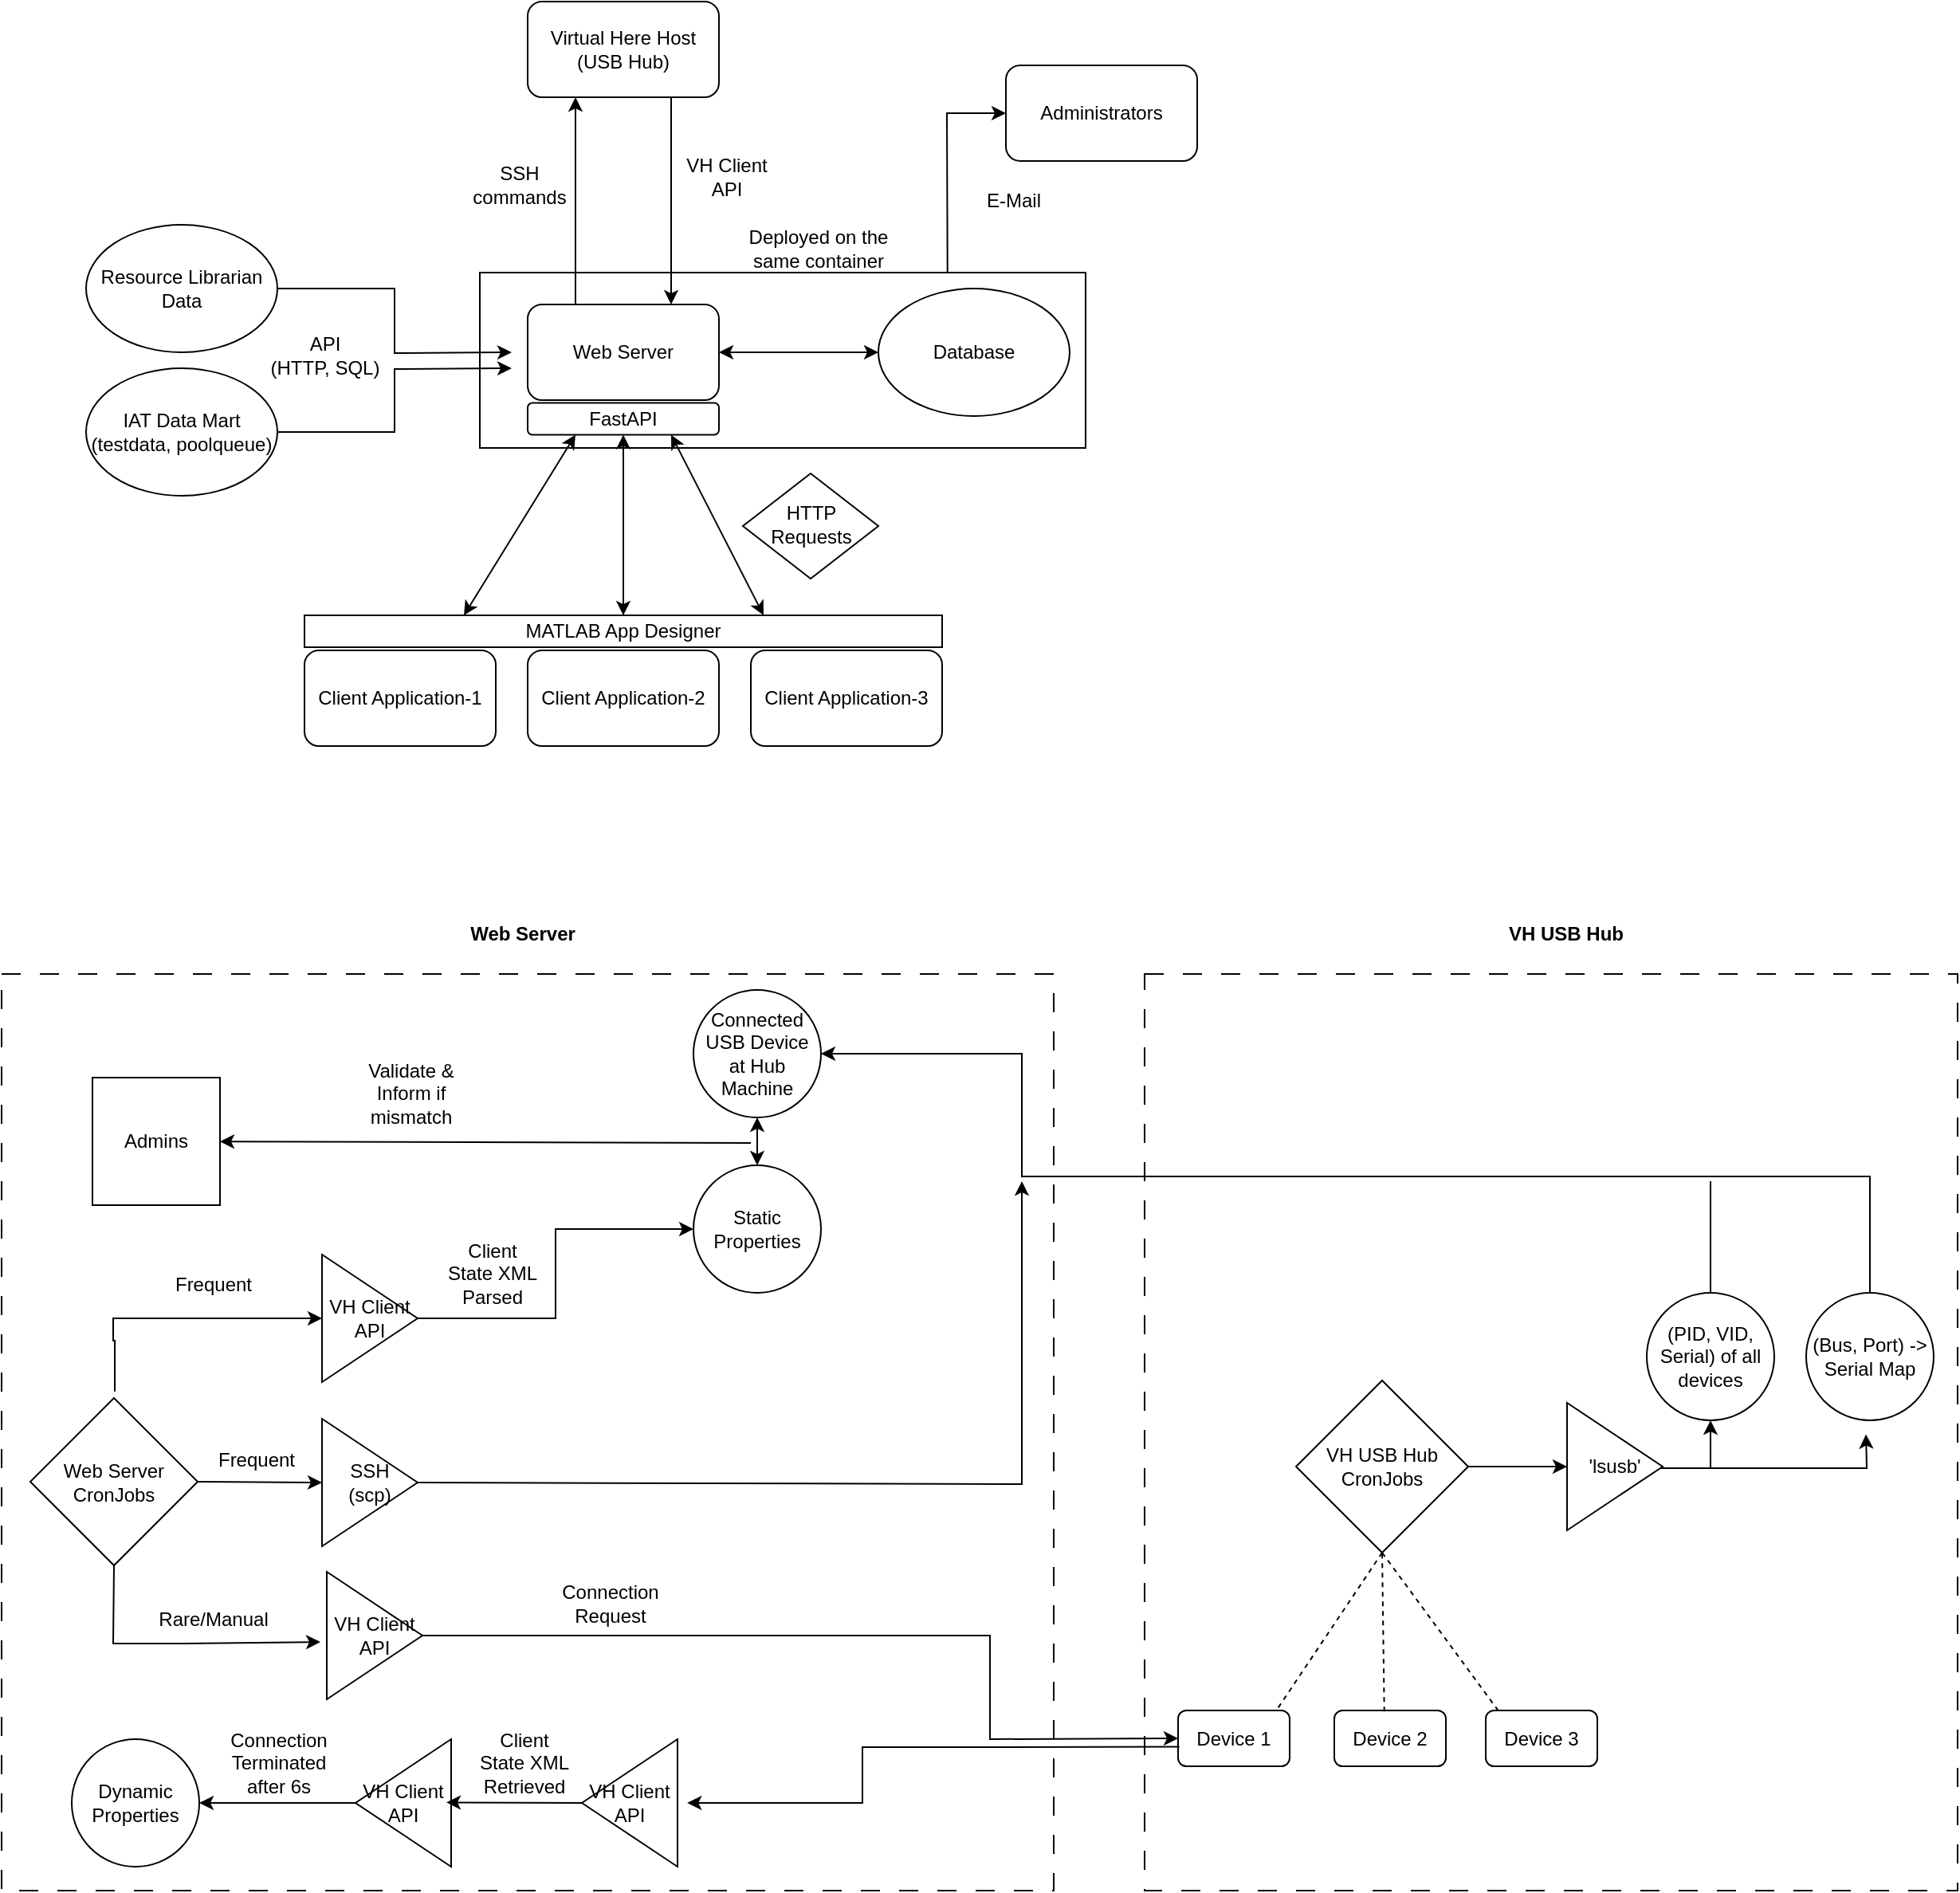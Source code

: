 <mxfile version="21.6.5" type="github">
  <diagram id="C5RBs43oDa-KdzZeNtuy" name="Page-1">
    <mxGraphModel dx="2510" dy="2099" grid="1" gridSize="10" guides="1" tooltips="1" connect="1" arrows="1" fold="1" page="1" pageScale="1" pageWidth="827" pageHeight="1169" math="0" shadow="0">
      <root>
        <mxCell id="WIyWlLk6GJQsqaUBKTNV-0" />
        <mxCell id="WIyWlLk6GJQsqaUBKTNV-1" parent="WIyWlLk6GJQsqaUBKTNV-0" />
        <mxCell id="Jobm1qy9OJEcAcUemoMd-0" value="Web Server" style="rounded=1;whiteSpace=wrap;html=1;" parent="WIyWlLk6GJQsqaUBKTNV-1" vertex="1">
          <mxGeometry x="310" y="160" width="120" height="60" as="geometry" />
        </mxCell>
        <mxCell id="Jobm1qy9OJEcAcUemoMd-1" value="Virtual Here Host (USB Hub)" style="rounded=1;whiteSpace=wrap;html=1;" parent="WIyWlLk6GJQsqaUBKTNV-1" vertex="1">
          <mxGeometry x="310" y="-30" width="120" height="60" as="geometry" />
        </mxCell>
        <mxCell id="Jobm1qy9OJEcAcUemoMd-2" value="Client Application-1" style="rounded=1;whiteSpace=wrap;html=1;" parent="WIyWlLk6GJQsqaUBKTNV-1" vertex="1">
          <mxGeometry x="170" y="377" width="120" height="60" as="geometry" />
        </mxCell>
        <mxCell id="Jobm1qy9OJEcAcUemoMd-3" value="Client Application-2" style="rounded=1;whiteSpace=wrap;html=1;" parent="WIyWlLk6GJQsqaUBKTNV-1" vertex="1">
          <mxGeometry x="310" y="377" width="120" height="60" as="geometry" />
        </mxCell>
        <mxCell id="Jobm1qy9OJEcAcUemoMd-4" value="Client Application-3" style="rounded=1;whiteSpace=wrap;html=1;" parent="WIyWlLk6GJQsqaUBKTNV-1" vertex="1">
          <mxGeometry x="450" y="377" width="120" height="60" as="geometry" />
        </mxCell>
        <mxCell id="Jobm1qy9OJEcAcUemoMd-6" value="" style="endArrow=classic;startArrow=classic;html=1;rounded=0;exitX=0.25;exitY=0;exitDx=0;exitDy=0;strokeWidth=1;entryX=0.25;entryY=1;entryDx=0;entryDy=0;" parent="WIyWlLk6GJQsqaUBKTNV-1" source="Jobm1qy9OJEcAcUemoMd-30" target="Jobm1qy9OJEcAcUemoMd-22" edge="1">
          <mxGeometry width="100" height="100" relative="1" as="geometry">
            <mxPoint x="380" y="170" as="sourcePoint" />
            <mxPoint x="340" y="230" as="targetPoint" />
          </mxGeometry>
        </mxCell>
        <mxCell id="Jobm1qy9OJEcAcUemoMd-7" value="" style="endArrow=classic;startArrow=classic;html=1;rounded=0;exitX=0.72;exitY=0;exitDx=0;exitDy=0;strokeWidth=1;entryX=0.75;entryY=1;entryDx=0;entryDy=0;exitPerimeter=0;" parent="WIyWlLk6GJQsqaUBKTNV-1" source="Jobm1qy9OJEcAcUemoMd-30" target="Jobm1qy9OJEcAcUemoMd-22" edge="1">
          <mxGeometry width="100" height="100" relative="1" as="geometry">
            <mxPoint x="240" y="290" as="sourcePoint" />
            <mxPoint x="410" y="250" as="targetPoint" />
          </mxGeometry>
        </mxCell>
        <mxCell id="Jobm1qy9OJEcAcUemoMd-8" value="" style="endArrow=classic;startArrow=classic;html=1;rounded=0;entryX=0.5;entryY=0;entryDx=0;entryDy=0;exitX=0.5;exitY=1;exitDx=0;exitDy=0;strokeWidth=1;" parent="WIyWlLk6GJQsqaUBKTNV-1" source="Jobm1qy9OJEcAcUemoMd-22" target="Jobm1qy9OJEcAcUemoMd-30" edge="1">
          <mxGeometry width="100" height="100" relative="1" as="geometry">
            <mxPoint x="380" y="170" as="sourcePoint" />
            <mxPoint x="380" y="110" as="targetPoint" />
          </mxGeometry>
        </mxCell>
        <mxCell id="Jobm1qy9OJEcAcUemoMd-10" value="Database" style="ellipse;whiteSpace=wrap;html=1;" parent="WIyWlLk6GJQsqaUBKTNV-1" vertex="1">
          <mxGeometry x="530" y="150" width="120" height="80" as="geometry" />
        </mxCell>
        <mxCell id="Jobm1qy9OJEcAcUemoMd-11" value="" style="endArrow=classic;startArrow=classic;html=1;rounded=0;entryX=0;entryY=0.5;entryDx=0;entryDy=0;exitX=1;exitY=0.5;exitDx=0;exitDy=0;" parent="WIyWlLk6GJQsqaUBKTNV-1" source="Jobm1qy9OJEcAcUemoMd-0" target="Jobm1qy9OJEcAcUemoMd-10" edge="1">
          <mxGeometry width="100" height="100" relative="1" as="geometry">
            <mxPoint x="430" y="200" as="sourcePoint" />
            <mxPoint x="530" y="100" as="targetPoint" />
          </mxGeometry>
        </mxCell>
        <mxCell id="Jobm1qy9OJEcAcUemoMd-18" style="edgeStyle=orthogonalEdgeStyle;rounded=0;orthogonalLoop=1;jettySize=auto;html=1;exitX=1;exitY=0.5;exitDx=0;exitDy=0;" parent="WIyWlLk6GJQsqaUBKTNV-1" source="Jobm1qy9OJEcAcUemoMd-15" edge="1">
          <mxGeometry relative="1" as="geometry">
            <mxPoint x="300" y="190" as="targetPoint" />
          </mxGeometry>
        </mxCell>
        <mxCell id="Jobm1qy9OJEcAcUemoMd-15" value="Resource Librarian Data" style="ellipse;whiteSpace=wrap;html=1;" parent="WIyWlLk6GJQsqaUBKTNV-1" vertex="1">
          <mxGeometry x="33" y="110" width="120" height="80" as="geometry" />
        </mxCell>
        <mxCell id="Jobm1qy9OJEcAcUemoMd-19" style="edgeStyle=orthogonalEdgeStyle;rounded=0;orthogonalLoop=1;jettySize=auto;html=1;exitX=1;exitY=0.5;exitDx=0;exitDy=0;" parent="WIyWlLk6GJQsqaUBKTNV-1" source="Jobm1qy9OJEcAcUemoMd-16" edge="1">
          <mxGeometry relative="1" as="geometry">
            <mxPoint x="300" y="200" as="targetPoint" />
          </mxGeometry>
        </mxCell>
        <mxCell id="Jobm1qy9OJEcAcUemoMd-16" value="IAT Data Mart&lt;br&gt;(testdata, poolqueue)" style="ellipse;whiteSpace=wrap;html=1;" parent="WIyWlLk6GJQsqaUBKTNV-1" vertex="1">
          <mxGeometry x="33" y="200" width="120" height="80" as="geometry" />
        </mxCell>
        <mxCell id="Jobm1qy9OJEcAcUemoMd-20" value="&lt;div&gt;API&lt;/div&gt;&lt;div&gt;(HTTP, SQL)&lt;br&gt;&lt;/div&gt;" style="text;html=1;strokeColor=none;fillColor=none;align=center;verticalAlign=middle;whiteSpace=wrap;rounded=0;" parent="WIyWlLk6GJQsqaUBKTNV-1" vertex="1">
          <mxGeometry x="143" y="177" width="80" height="30" as="geometry" />
        </mxCell>
        <mxCell id="Jobm1qy9OJEcAcUemoMd-22" value="FastAPI" style="rounded=1;whiteSpace=wrap;html=1;" parent="WIyWlLk6GJQsqaUBKTNV-1" vertex="1">
          <mxGeometry x="310" y="221.75" width="120" height="20" as="geometry" />
        </mxCell>
        <mxCell id="Jobm1qy9OJEcAcUemoMd-24" value="" style="endArrow=classic;html=1;rounded=0;exitX=0.75;exitY=1;exitDx=0;exitDy=0;" parent="WIyWlLk6GJQsqaUBKTNV-1" source="Jobm1qy9OJEcAcUemoMd-1" edge="1">
          <mxGeometry width="50" height="50" relative="1" as="geometry">
            <mxPoint x="350" y="220" as="sourcePoint" />
            <mxPoint x="400" y="160" as="targetPoint" />
          </mxGeometry>
        </mxCell>
        <mxCell id="Jobm1qy9OJEcAcUemoMd-25" value="" style="endArrow=classic;html=1;rounded=0;entryX=0.25;entryY=1;entryDx=0;entryDy=0;exitX=0.25;exitY=0;exitDx=0;exitDy=0;" parent="WIyWlLk6GJQsqaUBKTNV-1" source="Jobm1qy9OJEcAcUemoMd-0" target="Jobm1qy9OJEcAcUemoMd-1" edge="1">
          <mxGeometry width="50" height="50" relative="1" as="geometry">
            <mxPoint x="419.398" y="130" as="sourcePoint" />
            <mxPoint x="340" y="160" as="targetPoint" />
          </mxGeometry>
        </mxCell>
        <mxCell id="Jobm1qy9OJEcAcUemoMd-26" value="VH Client API" style="text;html=1;strokeColor=none;fillColor=none;align=center;verticalAlign=middle;whiteSpace=wrap;rounded=0;" parent="WIyWlLk6GJQsqaUBKTNV-1" vertex="1">
          <mxGeometry x="400" y="65" width="70" height="30" as="geometry" />
        </mxCell>
        <mxCell id="Jobm1qy9OJEcAcUemoMd-30" value="MATLAB App Designer" style="rounded=0;whiteSpace=wrap;html=1;" parent="WIyWlLk6GJQsqaUBKTNV-1" vertex="1">
          <mxGeometry x="170" y="355" width="400" height="20" as="geometry" />
        </mxCell>
        <mxCell id="CO-es9w0p4yVsREzBK4z-0" value="" style="rounded=0;whiteSpace=wrap;html=1;fillColor=none;" parent="WIyWlLk6GJQsqaUBKTNV-1" vertex="1">
          <mxGeometry x="280" y="140" width="380" height="110" as="geometry" />
        </mxCell>
        <mxCell id="CO-es9w0p4yVsREzBK4z-1" value="Deployed on the same container" style="text;html=1;strokeColor=none;fillColor=none;align=center;verticalAlign=middle;whiteSpace=wrap;rounded=0;" parent="WIyWlLk6GJQsqaUBKTNV-1" vertex="1">
          <mxGeometry x="445" y="110" width="95" height="30" as="geometry" />
        </mxCell>
        <mxCell id="CO-es9w0p4yVsREzBK4z-2" value="" style="endArrow=classic;html=1;rounded=0;exitX=0.772;exitY=0;exitDx=0;exitDy=0;entryX=0;entryY=0.5;entryDx=0;entryDy=0;exitPerimeter=0;" parent="WIyWlLk6GJQsqaUBKTNV-1" source="CO-es9w0p4yVsREzBK4z-0" target="CO-es9w0p4yVsREzBK4z-3" edge="1">
          <mxGeometry width="50" height="50" relative="1" as="geometry">
            <mxPoint x="360" y="270" as="sourcePoint" />
            <mxPoint x="480" y="60" as="targetPoint" />
            <Array as="points">
              <mxPoint x="573" y="40" />
            </Array>
          </mxGeometry>
        </mxCell>
        <mxCell id="CO-es9w0p4yVsREzBK4z-3" value="Administrators" style="rounded=1;whiteSpace=wrap;html=1;" parent="WIyWlLk6GJQsqaUBKTNV-1" vertex="1">
          <mxGeometry x="610" y="10" width="120" height="60" as="geometry" />
        </mxCell>
        <mxCell id="CO-es9w0p4yVsREzBK4z-4" value="SSH commands" style="text;html=1;strokeColor=none;fillColor=none;align=center;verticalAlign=middle;whiteSpace=wrap;rounded=0;" parent="WIyWlLk6GJQsqaUBKTNV-1" vertex="1">
          <mxGeometry x="270" y="70" width="70" height="30" as="geometry" />
        </mxCell>
        <mxCell id="CO-es9w0p4yVsREzBK4z-5" value="E-Mail" style="text;html=1;strokeColor=none;fillColor=none;align=center;verticalAlign=middle;whiteSpace=wrap;rounded=0;" parent="WIyWlLk6GJQsqaUBKTNV-1" vertex="1">
          <mxGeometry x="580" y="80" width="70" height="30" as="geometry" />
        </mxCell>
        <mxCell id="CO-es9w0p4yVsREzBK4z-7" value="HTTP Requests" style="text;html=1;strokeColor=none;fillColor=none;align=center;verticalAlign=middle;whiteSpace=wrap;rounded=0;" parent="WIyWlLk6GJQsqaUBKTNV-1" vertex="1">
          <mxGeometry x="457.5" y="283" width="60" height="30" as="geometry" />
        </mxCell>
        <mxCell id="CO-es9w0p4yVsREzBK4z-8" value="" style="rhombus;whiteSpace=wrap;html=1;fillColor=none;" parent="WIyWlLk6GJQsqaUBKTNV-1" vertex="1">
          <mxGeometry x="445" y="266" width="85" height="66" as="geometry" />
        </mxCell>
        <mxCell id="fZKPGA1pp6T9xWRQY4MH-2" style="edgeStyle=orthogonalEdgeStyle;rounded=0;orthogonalLoop=1;jettySize=auto;html=1;exitX=0.505;exitY=-0.039;exitDx=0;exitDy=0;entryX=0;entryY=0.5;entryDx=0;entryDy=0;exitPerimeter=0;" parent="WIyWlLk6GJQsqaUBKTNV-1" source="wsMjncvwx1K18ZFCIJpQ-1" target="fZKPGA1pp6T9xWRQY4MH-1" edge="1">
          <mxGeometry relative="1" as="geometry">
            <mxPoint x="75" y="905" as="sourcePoint" />
            <Array as="points">
              <mxPoint x="50" y="810" />
            </Array>
          </mxGeometry>
        </mxCell>
        <mxCell id="zpjMfxtsOaSK0m3NKGrJ-2" value="Static Properties" style="ellipse;whiteSpace=wrap;html=1;aspect=fixed;" parent="WIyWlLk6GJQsqaUBKTNV-1" vertex="1">
          <mxGeometry x="414" y="700" width="80" height="80" as="geometry" />
        </mxCell>
        <mxCell id="fZKPGA1pp6T9xWRQY4MH-3" style="edgeStyle=orthogonalEdgeStyle;rounded=0;orthogonalLoop=1;jettySize=auto;html=1;exitX=1;exitY=0.5;exitDx=0;exitDy=0;" parent="WIyWlLk6GJQsqaUBKTNV-1" source="fZKPGA1pp6T9xWRQY4MH-1" target="zpjMfxtsOaSK0m3NKGrJ-2" edge="1">
          <mxGeometry relative="1" as="geometry" />
        </mxCell>
        <mxCell id="fZKPGA1pp6T9xWRQY4MH-1" value="VH Client API" style="triangle;whiteSpace=wrap;html=1;" parent="WIyWlLk6GJQsqaUBKTNV-1" vertex="1">
          <mxGeometry x="181" y="756" width="60" height="80" as="geometry" />
        </mxCell>
        <mxCell id="fZKPGA1pp6T9xWRQY4MH-8" value="" style="endArrow=none;dashed=1;html=1;rounded=0;exitX=0.5;exitY=1;exitDx=0;exitDy=0;entryX=0.138;entryY=0.073;entryDx=0;entryDy=0;entryPerimeter=0;" parent="WIyWlLk6GJQsqaUBKTNV-1" edge="1" target="wsMjncvwx1K18ZFCIJpQ-0" source="wsMjncvwx1K18ZFCIJpQ-10">
          <mxGeometry width="50" height="50" relative="1" as="geometry">
            <mxPoint x="849.8" y="996.62" as="sourcePoint" />
            <mxPoint x="818" y="882" as="targetPoint" />
          </mxGeometry>
        </mxCell>
        <mxCell id="wsMjncvwx1K18ZFCIJpQ-0" value="Device 3" style="rounded=1;whiteSpace=wrap;html=1;" vertex="1" parent="WIyWlLk6GJQsqaUBKTNV-1">
          <mxGeometry x="911" y="1042" width="70" height="35" as="geometry" />
        </mxCell>
        <mxCell id="wsMjncvwx1K18ZFCIJpQ-1" value="Web Server CronJobs" style="rhombus;whiteSpace=wrap;html=1;" vertex="1" parent="WIyWlLk6GJQsqaUBKTNV-1">
          <mxGeometry x="-2" y="846" width="105" height="105" as="geometry" />
        </mxCell>
        <mxCell id="wsMjncvwx1K18ZFCIJpQ-2" value="Device 2" style="rounded=1;whiteSpace=wrap;html=1;" vertex="1" parent="WIyWlLk6GJQsqaUBKTNV-1">
          <mxGeometry x="816" y="1042" width="70" height="35" as="geometry" />
        </mxCell>
        <mxCell id="wsMjncvwx1K18ZFCIJpQ-3" value="Device 1" style="rounded=1;whiteSpace=wrap;html=1;" vertex="1" parent="WIyWlLk6GJQsqaUBKTNV-1">
          <mxGeometry x="718" y="1042" width="70" height="35" as="geometry" />
        </mxCell>
        <mxCell id="wsMjncvwx1K18ZFCIJpQ-4" value="" style="endArrow=none;dashed=1;html=1;rounded=0;exitX=0.5;exitY=1;exitDx=0;exitDy=0;entryX=0.89;entryY=-0.027;entryDx=0;entryDy=0;entryPerimeter=0;" edge="1" parent="WIyWlLk6GJQsqaUBKTNV-1" source="wsMjncvwx1K18ZFCIJpQ-10" target="wsMjncvwx1K18ZFCIJpQ-3">
          <mxGeometry width="50" height="50" relative="1" as="geometry">
            <mxPoint x="848" y="992" as="sourcePoint" />
            <mxPoint x="832.5" y="1006" as="targetPoint" />
          </mxGeometry>
        </mxCell>
        <mxCell id="wsMjncvwx1K18ZFCIJpQ-6" value="" style="endArrow=none;dashed=1;html=1;rounded=0;exitX=0.448;exitY=0.018;exitDx=0;exitDy=0;exitPerimeter=0;entryX=0.5;entryY=1;entryDx=0;entryDy=0;" edge="1" parent="WIyWlLk6GJQsqaUBKTNV-1" source="wsMjncvwx1K18ZFCIJpQ-2" target="wsMjncvwx1K18ZFCIJpQ-10">
          <mxGeometry width="50" height="50" relative="1" as="geometry">
            <mxPoint x="758" y="962" as="sourcePoint" />
            <mxPoint x="848" y="992" as="targetPoint" />
          </mxGeometry>
        </mxCell>
        <mxCell id="wsMjncvwx1K18ZFCIJpQ-10" value="VH USB Hub CronJobs" style="rhombus;whiteSpace=wrap;html=1;" vertex="1" parent="WIyWlLk6GJQsqaUBKTNV-1">
          <mxGeometry x="792" y="835" width="108" height="108" as="geometry" />
        </mxCell>
        <mxCell id="wsMjncvwx1K18ZFCIJpQ-11" value="VH Client API" style="triangle;whiteSpace=wrap;html=1;" vertex="1" parent="WIyWlLk6GJQsqaUBKTNV-1">
          <mxGeometry x="184" y="955" width="60" height="80" as="geometry" />
        </mxCell>
        <mxCell id="wsMjncvwx1K18ZFCIJpQ-12" value="" style="endArrow=classic;html=1;rounded=0;exitX=0.5;exitY=1;exitDx=0;exitDy=0;" edge="1" parent="WIyWlLk6GJQsqaUBKTNV-1" source="wsMjncvwx1K18ZFCIJpQ-1">
          <mxGeometry width="50" height="50" relative="1" as="geometry">
            <mxPoint x="355" y="930" as="sourcePoint" />
            <mxPoint x="180" y="999" as="targetPoint" />
            <Array as="points">
              <mxPoint x="50" y="1000" />
              <mxPoint x="95" y="1000" />
            </Array>
          </mxGeometry>
        </mxCell>
        <mxCell id="wsMjncvwx1K18ZFCIJpQ-13" value="" style="endArrow=classic;html=1;rounded=0;exitX=1;exitY=0.5;exitDx=0;exitDy=0;entryX=0;entryY=0.5;entryDx=0;entryDy=0;" edge="1" parent="WIyWlLk6GJQsqaUBKTNV-1" source="wsMjncvwx1K18ZFCIJpQ-11" target="wsMjncvwx1K18ZFCIJpQ-3">
          <mxGeometry width="50" height="50" relative="1" as="geometry">
            <mxPoint x="350" y="1000" as="sourcePoint" />
            <mxPoint x="400" y="950" as="targetPoint" />
            <Array as="points">
              <mxPoint x="600" y="995" />
              <mxPoint x="600" y="1060" />
            </Array>
          </mxGeometry>
        </mxCell>
        <mxCell id="wsMjncvwx1K18ZFCIJpQ-14" value="" style="endArrow=classic;html=1;rounded=0;entryX=-0.102;entryY=0.5;entryDx=0;entryDy=0;entryPerimeter=0;exitX=0.012;exitY=0.651;exitDx=0;exitDy=0;exitPerimeter=0;" edge="1" parent="WIyWlLk6GJQsqaUBKTNV-1" source="wsMjncvwx1K18ZFCIJpQ-3" target="wsMjncvwx1K18ZFCIJpQ-20">
          <mxGeometry width="50" height="50" relative="1" as="geometry">
            <mxPoint x="569.52" y="1000" as="sourcePoint" />
            <mxPoint x="569.52" y="1100" as="targetPoint" />
            <Array as="points">
              <mxPoint x="600" y="1065" />
              <mxPoint x="520" y="1065" />
              <mxPoint x="520" y="1100" />
              <mxPoint x="500" y="1100" />
            </Array>
          </mxGeometry>
        </mxCell>
        <mxCell id="wsMjncvwx1K18ZFCIJpQ-15" value="Dynamic Properties" style="ellipse;whiteSpace=wrap;html=1;direction=east;" vertex="1" parent="WIyWlLk6GJQsqaUBKTNV-1">
          <mxGeometry x="24" y="1060" width="80" height="80" as="geometry" />
        </mxCell>
        <mxCell id="wsMjncvwx1K18ZFCIJpQ-16" value="Connection Request" style="text;html=1;strokeColor=none;fillColor=none;align=center;verticalAlign=middle;whiteSpace=wrap;rounded=0;" vertex="1" parent="WIyWlLk6GJQsqaUBKTNV-1">
          <mxGeometry x="332" y="960" width="60" height="30" as="geometry" />
        </mxCell>
        <mxCell id="wsMjncvwx1K18ZFCIJpQ-19" value="Client State XML Parsed" style="text;html=1;strokeColor=none;fillColor=none;align=center;verticalAlign=middle;whiteSpace=wrap;rounded=0;" vertex="1" parent="WIyWlLk6GJQsqaUBKTNV-1">
          <mxGeometry x="258" y="753" width="60" height="30" as="geometry" />
        </mxCell>
        <mxCell id="wsMjncvwx1K18ZFCIJpQ-20" value="VH Client API" style="triangle;whiteSpace=wrap;html=1;direction=west;" vertex="1" parent="WIyWlLk6GJQsqaUBKTNV-1">
          <mxGeometry x="344" y="1060" width="60" height="80" as="geometry" />
        </mxCell>
        <mxCell id="wsMjncvwx1K18ZFCIJpQ-23" value="VH Client API" style="triangle;whiteSpace=wrap;html=1;direction=west;" vertex="1" parent="WIyWlLk6GJQsqaUBKTNV-1">
          <mxGeometry x="202" y="1060" width="60" height="80" as="geometry" />
        </mxCell>
        <mxCell id="wsMjncvwx1K18ZFCIJpQ-24" value="Connection Terminated after 6s" style="text;html=1;strokeColor=none;fillColor=none;align=center;verticalAlign=middle;whiteSpace=wrap;rounded=0;direction=east;" vertex="1" parent="WIyWlLk6GJQsqaUBKTNV-1">
          <mxGeometry x="124" y="1060" width="60" height="30" as="geometry" />
        </mxCell>
        <mxCell id="wsMjncvwx1K18ZFCIJpQ-25" value="Client State XML Retrieved" style="text;html=1;strokeColor=none;fillColor=none;align=center;verticalAlign=middle;whiteSpace=wrap;rounded=0;direction=east;" vertex="1" parent="WIyWlLk6GJQsqaUBKTNV-1">
          <mxGeometry x="278" y="1060" width="60" height="30" as="geometry" />
        </mxCell>
        <mxCell id="wsMjncvwx1K18ZFCIJpQ-28" value="" style="endArrow=classic;html=1;rounded=0;exitX=1;exitY=0.5;exitDx=0;exitDy=0;entryX=0.05;entryY=0.504;entryDx=0;entryDy=0;entryPerimeter=0;" edge="1" parent="WIyWlLk6GJQsqaUBKTNV-1" source="wsMjncvwx1K18ZFCIJpQ-20" target="wsMjncvwx1K18ZFCIJpQ-23">
          <mxGeometry width="50" height="50" relative="1" as="geometry">
            <mxPoint x="407" y="1040" as="sourcePoint" />
            <mxPoint x="457" y="990" as="targetPoint" />
          </mxGeometry>
        </mxCell>
        <mxCell id="wsMjncvwx1K18ZFCIJpQ-29" value="" style="endArrow=classic;html=1;rounded=0;entryX=1;entryY=0.5;entryDx=0;entryDy=0;exitX=1;exitY=0.5;exitDx=0;exitDy=0;" edge="1" parent="WIyWlLk6GJQsqaUBKTNV-1" source="wsMjncvwx1K18ZFCIJpQ-23" target="wsMjncvwx1K18ZFCIJpQ-15">
          <mxGeometry width="50" height="50" relative="1" as="geometry">
            <mxPoint x="107" y="1160" as="sourcePoint" />
            <mxPoint x="157" y="1110" as="targetPoint" />
          </mxGeometry>
        </mxCell>
        <mxCell id="wsMjncvwx1K18ZFCIJpQ-30" value="" style="endArrow=classic;html=1;rounded=0;entryX=0.5;entryY=1;entryDx=0;entryDy=0;" edge="1" parent="WIyWlLk6GJQsqaUBKTNV-1" target="wsMjncvwx1K18ZFCIJpQ-34">
          <mxGeometry width="50" height="50" relative="1" as="geometry">
            <mxPoint x="982" y="890" as="sourcePoint" />
            <mxPoint x="1052" y="935" as="targetPoint" />
            <Array as="points">
              <mxPoint x="1052" y="890" />
            </Array>
          </mxGeometry>
        </mxCell>
        <mxCell id="wsMjncvwx1K18ZFCIJpQ-31" value="&#39;lsusb&#39;" style="triangle;whiteSpace=wrap;html=1;" vertex="1" parent="WIyWlLk6GJQsqaUBKTNV-1">
          <mxGeometry x="962" y="849" width="60" height="80" as="geometry" />
        </mxCell>
        <mxCell id="wsMjncvwx1K18ZFCIJpQ-32" value="" style="endArrow=classic;html=1;rounded=0;exitX=1;exitY=0.5;exitDx=0;exitDy=0;" edge="1" parent="WIyWlLk6GJQsqaUBKTNV-1" source="wsMjncvwx1K18ZFCIJpQ-10" target="wsMjncvwx1K18ZFCIJpQ-31">
          <mxGeometry width="50" height="50" relative="1" as="geometry">
            <mxPoint x="906" y="865" as="sourcePoint" />
            <mxPoint x="956" y="815" as="targetPoint" />
          </mxGeometry>
        </mxCell>
        <mxCell id="wsMjncvwx1K18ZFCIJpQ-34" value="(PID, VID, Serial) of all devices" style="ellipse;whiteSpace=wrap;html=1;aspect=fixed;" vertex="1" parent="WIyWlLk6GJQsqaUBKTNV-1">
          <mxGeometry x="1012" y="780" width="80" height="80" as="geometry" />
        </mxCell>
        <mxCell id="wsMjncvwx1K18ZFCIJpQ-36" value="(Bus, Port) -&amp;gt; Serial Map" style="ellipse;whiteSpace=wrap;html=1;" vertex="1" parent="WIyWlLk6GJQsqaUBKTNV-1">
          <mxGeometry x="1112" y="780" width="80" height="80" as="geometry" />
        </mxCell>
        <mxCell id="wsMjncvwx1K18ZFCIJpQ-38" value="" style="endArrow=classic;html=1;rounded=0;entryX=0.469;entryY=1.11;entryDx=0;entryDy=0;entryPerimeter=0;" edge="1" parent="WIyWlLk6GJQsqaUBKTNV-1" target="wsMjncvwx1K18ZFCIJpQ-36">
          <mxGeometry width="50" height="50" relative="1" as="geometry">
            <mxPoint x="1052" y="890" as="sourcePoint" />
            <mxPoint x="1102" y="845" as="targetPoint" />
            <Array as="points">
              <mxPoint x="1150" y="890" />
            </Array>
          </mxGeometry>
        </mxCell>
        <mxCell id="wsMjncvwx1K18ZFCIJpQ-41" value="" style="endArrow=none;html=1;rounded=0;exitX=0.5;exitY=0;exitDx=0;exitDy=0;" edge="1" parent="WIyWlLk6GJQsqaUBKTNV-1" source="wsMjncvwx1K18ZFCIJpQ-34">
          <mxGeometry width="50" height="50" relative="1" as="geometry">
            <mxPoint x="1002" y="795" as="sourcePoint" />
            <mxPoint x="1052" y="710" as="targetPoint" />
          </mxGeometry>
        </mxCell>
        <mxCell id="wsMjncvwx1K18ZFCIJpQ-42" value="SSH &lt;br&gt;(scp)" style="triangle;whiteSpace=wrap;html=1;" vertex="1" parent="WIyWlLk6GJQsqaUBKTNV-1">
          <mxGeometry x="181" y="859" width="60" height="80" as="geometry" />
        </mxCell>
        <mxCell id="wsMjncvwx1K18ZFCIJpQ-43" value="" style="endArrow=classic;html=1;rounded=0;exitX=1;exitY=0.5;exitDx=0;exitDy=0;entryX=0;entryY=0.5;entryDx=0;entryDy=0;" edge="1" parent="WIyWlLk6GJQsqaUBKTNV-1" source="wsMjncvwx1K18ZFCIJpQ-1" target="wsMjncvwx1K18ZFCIJpQ-42">
          <mxGeometry width="50" height="50" relative="1" as="geometry">
            <mxPoint x="105" y="900" as="sourcePoint" />
            <mxPoint x="155" y="850" as="targetPoint" />
          </mxGeometry>
        </mxCell>
        <mxCell id="wsMjncvwx1K18ZFCIJpQ-44" value="" style="endArrow=classic;html=1;rounded=0;exitX=1;exitY=0.5;exitDx=0;exitDy=0;" edge="1" parent="WIyWlLk6GJQsqaUBKTNV-1" source="wsMjncvwx1K18ZFCIJpQ-42">
          <mxGeometry width="50" height="50" relative="1" as="geometry">
            <mxPoint x="267" y="900" as="sourcePoint" />
            <mxPoint x="620" y="710" as="targetPoint" />
            <Array as="points">
              <mxPoint x="620" y="900" />
            </Array>
          </mxGeometry>
        </mxCell>
        <mxCell id="wsMjncvwx1K18ZFCIJpQ-46" value="" style="endArrow=classic;html=1;rounded=0;exitX=0.5;exitY=0;exitDx=0;exitDy=0;" edge="1" parent="WIyWlLk6GJQsqaUBKTNV-1" source="wsMjncvwx1K18ZFCIJpQ-36" target="wsMjncvwx1K18ZFCIJpQ-45">
          <mxGeometry width="50" height="50" relative="1" as="geometry">
            <mxPoint x="1152" y="780" as="sourcePoint" />
            <mxPoint x="290" y="707" as="targetPoint" />
            <Array as="points">
              <mxPoint x="1152" y="707" />
              <mxPoint x="1114" y="707" />
              <mxPoint x="1088" y="707" />
              <mxPoint x="1050" y="707" />
              <mxPoint x="950" y="707" />
              <mxPoint x="910" y="707" />
              <mxPoint x="870" y="707" />
              <mxPoint x="790" y="707" />
              <mxPoint x="620" y="707" />
              <mxPoint x="620" y="630" />
            </Array>
          </mxGeometry>
        </mxCell>
        <mxCell id="wsMjncvwx1K18ZFCIJpQ-45" value="Connected USB Device at Hub Machine" style="ellipse;whiteSpace=wrap;html=1;aspect=fixed;" vertex="1" parent="WIyWlLk6GJQsqaUBKTNV-1">
          <mxGeometry x="414" y="590" width="80" height="80" as="geometry" />
        </mxCell>
        <mxCell id="wsMjncvwx1K18ZFCIJpQ-48" value="" style="endArrow=classic;startArrow=classic;html=1;rounded=0;entryX=0.5;entryY=1;entryDx=0;entryDy=0;exitX=0.5;exitY=0;exitDx=0;exitDy=0;" edge="1" parent="WIyWlLk6GJQsqaUBKTNV-1" source="zpjMfxtsOaSK0m3NKGrJ-2" target="wsMjncvwx1K18ZFCIJpQ-45">
          <mxGeometry width="50" height="50" relative="1" as="geometry">
            <mxPoint x="353" y="730" as="sourcePoint" />
            <mxPoint x="403" y="680" as="targetPoint" />
          </mxGeometry>
        </mxCell>
        <mxCell id="wsMjncvwx1K18ZFCIJpQ-49" value="" style="endArrow=classic;html=1;rounded=0;" edge="1" parent="WIyWlLk6GJQsqaUBKTNV-1" target="wsMjncvwx1K18ZFCIJpQ-52">
          <mxGeometry width="50" height="50" relative="1" as="geometry">
            <mxPoint x="450" y="686" as="sourcePoint" />
            <mxPoint x="284" y="686" as="targetPoint" />
          </mxGeometry>
        </mxCell>
        <mxCell id="wsMjncvwx1K18ZFCIJpQ-52" value="Admins" style="whiteSpace=wrap;html=1;aspect=fixed;" vertex="1" parent="WIyWlLk6GJQsqaUBKTNV-1">
          <mxGeometry x="37" y="645" width="80" height="80" as="geometry" />
        </mxCell>
        <mxCell id="wsMjncvwx1K18ZFCIJpQ-53" value="Validate &amp;amp; Inform if mismatch" style="text;html=1;strokeColor=none;fillColor=none;align=center;verticalAlign=middle;whiteSpace=wrap;rounded=0;" vertex="1" parent="WIyWlLk6GJQsqaUBKTNV-1">
          <mxGeometry x="207" y="640" width="60" height="30" as="geometry" />
        </mxCell>
        <mxCell id="wsMjncvwx1K18ZFCIJpQ-54" value="Frequent" style="text;html=1;strokeColor=none;fillColor=none;align=center;verticalAlign=middle;whiteSpace=wrap;rounded=0;" vertex="1" parent="WIyWlLk6GJQsqaUBKTNV-1">
          <mxGeometry x="83" y="760" width="60" height="30" as="geometry" />
        </mxCell>
        <mxCell id="wsMjncvwx1K18ZFCIJpQ-55" value="Frequent" style="text;html=1;strokeColor=none;fillColor=none;align=center;verticalAlign=middle;whiteSpace=wrap;rounded=0;" vertex="1" parent="WIyWlLk6GJQsqaUBKTNV-1">
          <mxGeometry x="110" y="870" width="60" height="30" as="geometry" />
        </mxCell>
        <mxCell id="wsMjncvwx1K18ZFCIJpQ-57" value="Rare/Manual" style="text;html=1;strokeColor=none;fillColor=none;align=center;verticalAlign=middle;whiteSpace=wrap;rounded=0;" vertex="1" parent="WIyWlLk6GJQsqaUBKTNV-1">
          <mxGeometry x="83" y="970" width="60" height="30" as="geometry" />
        </mxCell>
        <mxCell id="wsMjncvwx1K18ZFCIJpQ-58" value="" style="rounded=0;whiteSpace=wrap;html=1;fillColor=none;dashed=1;dashPattern=12 12;" vertex="1" parent="WIyWlLk6GJQsqaUBKTNV-1">
          <mxGeometry x="-20" y="580" width="660" height="575" as="geometry" />
        </mxCell>
        <mxCell id="wsMjncvwx1K18ZFCIJpQ-59" value="" style="rounded=0;whiteSpace=wrap;html=1;fillColor=none;dashed=1;dashPattern=12 12;" vertex="1" parent="WIyWlLk6GJQsqaUBKTNV-1">
          <mxGeometry x="697" y="580" width="510" height="575" as="geometry" />
        </mxCell>
        <mxCell id="wsMjncvwx1K18ZFCIJpQ-60" value="&lt;b&gt;Web Server&lt;/b&gt;" style="text;html=1;strokeColor=none;fillColor=none;align=center;verticalAlign=middle;whiteSpace=wrap;rounded=0;" vertex="1" parent="WIyWlLk6GJQsqaUBKTNV-1">
          <mxGeometry x="264" y="540" width="86" height="30" as="geometry" />
        </mxCell>
        <mxCell id="wsMjncvwx1K18ZFCIJpQ-61" value="&lt;b&gt;VH USB Hub&lt;/b&gt;" style="text;html=1;strokeColor=none;fillColor=none;align=center;verticalAlign=middle;whiteSpace=wrap;rounded=0;" vertex="1" parent="WIyWlLk6GJQsqaUBKTNV-1">
          <mxGeometry x="912" y="540" width="99" height="30" as="geometry" />
        </mxCell>
      </root>
    </mxGraphModel>
  </diagram>
</mxfile>
